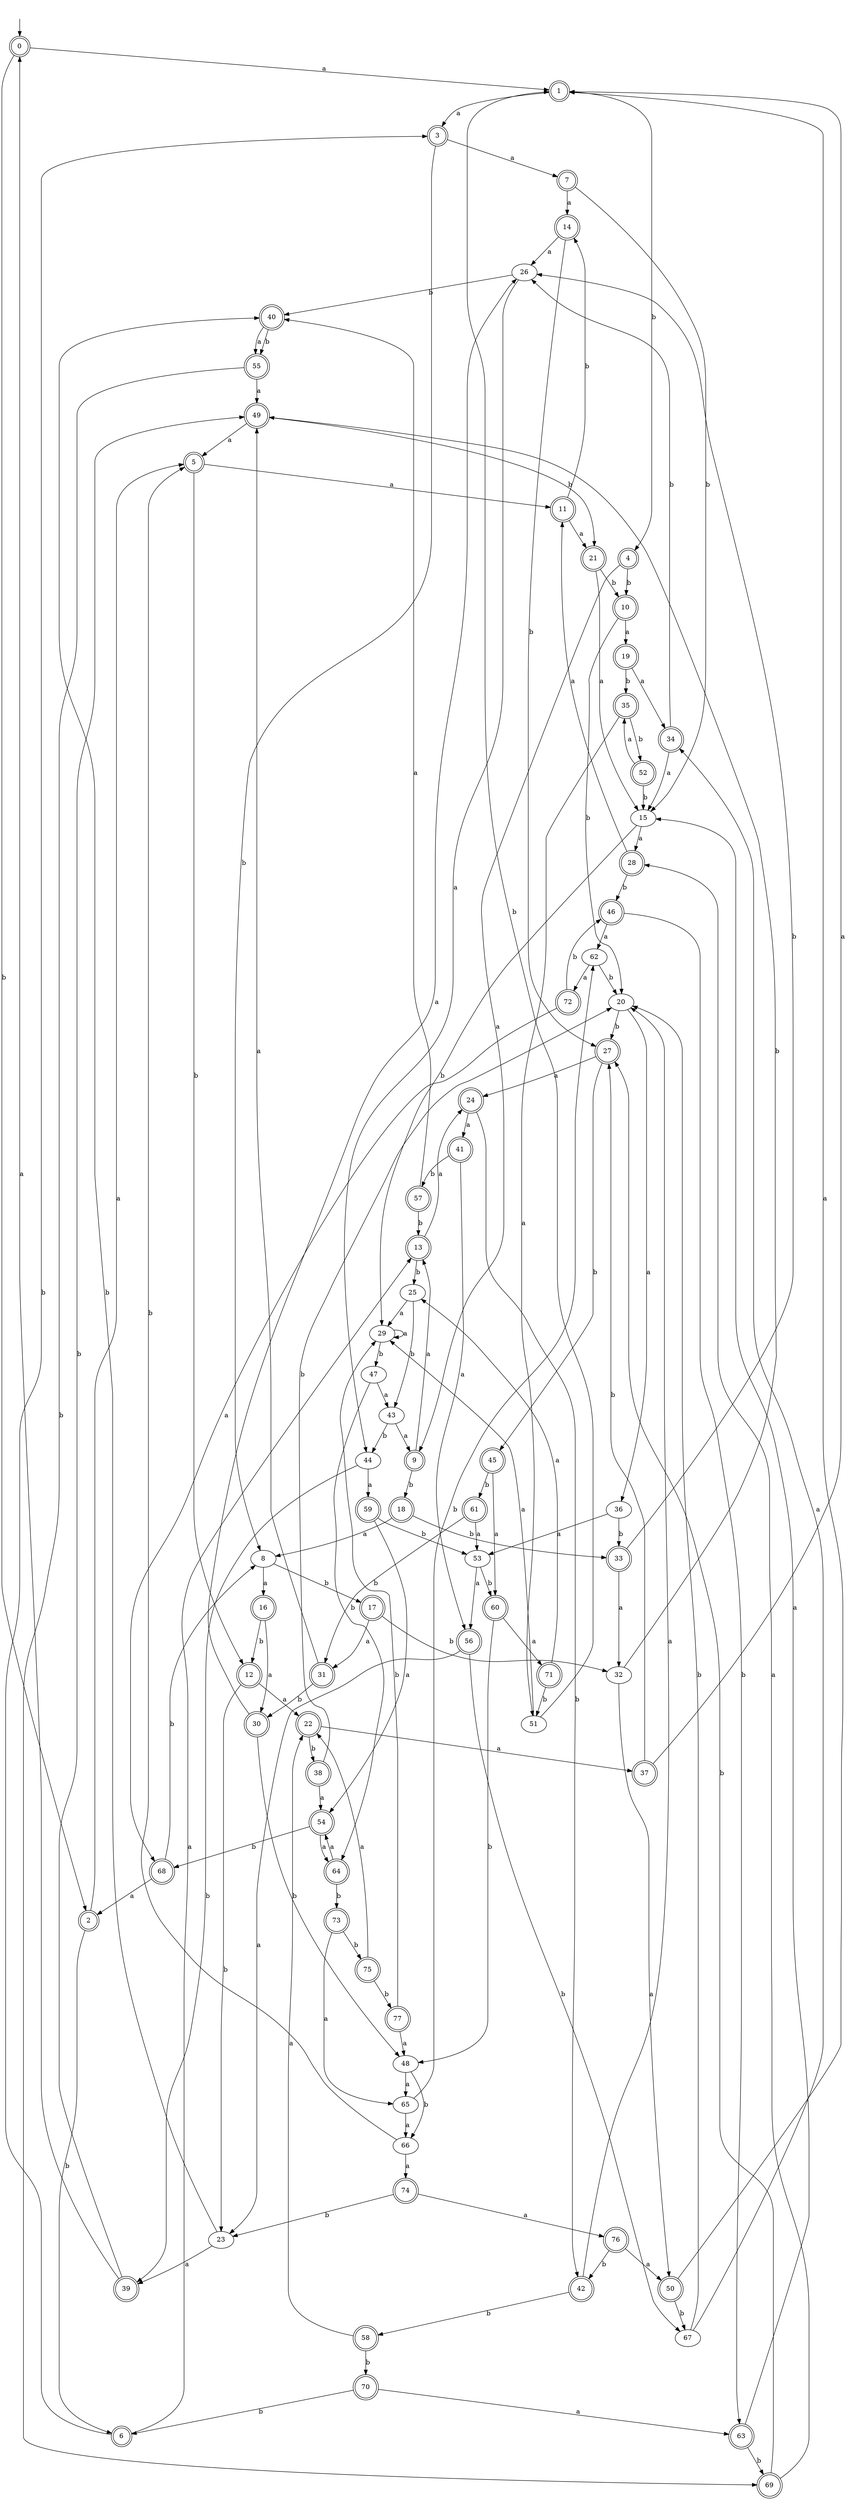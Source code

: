 digraph RandomDFA {
  __start0 [label="", shape=none];
  __start0 -> 0 [label=""];
  0 [shape=circle] [shape=doublecircle]
  0 -> 1 [label="a"]
  0 -> 2 [label="b"]
  1 [shape=doublecircle]
  1 -> 3 [label="a"]
  1 -> 4 [label="b"]
  2 [shape=doublecircle]
  2 -> 5 [label="a"]
  2 -> 6 [label="b"]
  3 [shape=doublecircle]
  3 -> 7 [label="a"]
  3 -> 8 [label="b"]
  4 [shape=doublecircle]
  4 -> 9 [label="a"]
  4 -> 10 [label="b"]
  5 [shape=doublecircle]
  5 -> 11 [label="a"]
  5 -> 12 [label="b"]
  6 [shape=doublecircle]
  6 -> 13 [label="a"]
  6 -> 3 [label="b"]
  7 [shape=doublecircle]
  7 -> 14 [label="a"]
  7 -> 15 [label="b"]
  8
  8 -> 16 [label="a"]
  8 -> 17 [label="b"]
  9 [shape=doublecircle]
  9 -> 13 [label="a"]
  9 -> 18 [label="b"]
  10 [shape=doublecircle]
  10 -> 19 [label="a"]
  10 -> 20 [label="b"]
  11 [shape=doublecircle]
  11 -> 21 [label="a"]
  11 -> 14 [label="b"]
  12 [shape=doublecircle]
  12 -> 22 [label="a"]
  12 -> 23 [label="b"]
  13 [shape=doublecircle]
  13 -> 24 [label="a"]
  13 -> 25 [label="b"]
  14 [shape=doublecircle]
  14 -> 26 [label="a"]
  14 -> 27 [label="b"]
  15
  15 -> 28 [label="a"]
  15 -> 29 [label="b"]
  16 [shape=doublecircle]
  16 -> 30 [label="a"]
  16 -> 12 [label="b"]
  17 [shape=doublecircle]
  17 -> 31 [label="a"]
  17 -> 32 [label="b"]
  18 [shape=doublecircle]
  18 -> 8 [label="a"]
  18 -> 33 [label="b"]
  19 [shape=doublecircle]
  19 -> 34 [label="a"]
  19 -> 35 [label="b"]
  20
  20 -> 36 [label="a"]
  20 -> 27 [label="b"]
  21 [shape=doublecircle]
  21 -> 15 [label="a"]
  21 -> 10 [label="b"]
  22 [shape=doublecircle]
  22 -> 37 [label="a"]
  22 -> 38 [label="b"]
  23
  23 -> 39 [label="a"]
  23 -> 40 [label="b"]
  24 [shape=doublecircle]
  24 -> 41 [label="a"]
  24 -> 42 [label="b"]
  25
  25 -> 29 [label="a"]
  25 -> 43 [label="b"]
  26
  26 -> 44 [label="a"]
  26 -> 40 [label="b"]
  27 [shape=doublecircle]
  27 -> 24 [label="a"]
  27 -> 45 [label="b"]
  28 [shape=doublecircle]
  28 -> 11 [label="a"]
  28 -> 46 [label="b"]
  29
  29 -> 29 [label="a"]
  29 -> 47 [label="b"]
  30 [shape=doublecircle]
  30 -> 26 [label="a"]
  30 -> 48 [label="b"]
  31 [shape=doublecircle]
  31 -> 49 [label="a"]
  31 -> 30 [label="b"]
  32
  32 -> 50 [label="a"]
  32 -> 49 [label="b"]
  33 [shape=doublecircle]
  33 -> 32 [label="a"]
  33 -> 26 [label="b"]
  34 [shape=doublecircle]
  34 -> 15 [label="a"]
  34 -> 26 [label="b"]
  35 [shape=doublecircle]
  35 -> 51 [label="a"]
  35 -> 52 [label="b"]
  36
  36 -> 53 [label="a"]
  36 -> 33 [label="b"]
  37 [shape=doublecircle]
  37 -> 1 [label="a"]
  37 -> 27 [label="b"]
  38 [shape=doublecircle]
  38 -> 54 [label="a"]
  38 -> 20 [label="b"]
  39 [shape=doublecircle]
  39 -> 0 [label="a"]
  39 -> 49 [label="b"]
  40 [shape=doublecircle]
  40 -> 55 [label="a"]
  40 -> 55 [label="b"]
  41 [shape=doublecircle]
  41 -> 56 [label="a"]
  41 -> 57 [label="b"]
  42 [shape=doublecircle]
  42 -> 20 [label="a"]
  42 -> 58 [label="b"]
  43
  43 -> 9 [label="a"]
  43 -> 44 [label="b"]
  44
  44 -> 59 [label="a"]
  44 -> 39 [label="b"]
  45 [shape=doublecircle]
  45 -> 60 [label="a"]
  45 -> 61 [label="b"]
  46 [shape=doublecircle]
  46 -> 62 [label="a"]
  46 -> 63 [label="b"]
  47
  47 -> 43 [label="a"]
  47 -> 64 [label="b"]
  48
  48 -> 65 [label="a"]
  48 -> 66 [label="b"]
  49 [shape=doublecircle]
  49 -> 5 [label="a"]
  49 -> 21 [label="b"]
  50 [shape=doublecircle]
  50 -> 1 [label="a"]
  50 -> 67 [label="b"]
  51
  51 -> 29 [label="a"]
  51 -> 1 [label="b"]
  52 [shape=doublecircle]
  52 -> 35 [label="a"]
  52 -> 15 [label="b"]
  53
  53 -> 56 [label="a"]
  53 -> 60 [label="b"]
  54 [shape=doublecircle]
  54 -> 64 [label="a"]
  54 -> 68 [label="b"]
  55 [shape=doublecircle]
  55 -> 49 [label="a"]
  55 -> 69 [label="b"]
  56 [shape=doublecircle]
  56 -> 23 [label="a"]
  56 -> 67 [label="b"]
  57 [shape=doublecircle]
  57 -> 40 [label="a"]
  57 -> 13 [label="b"]
  58 [shape=doublecircle]
  58 -> 22 [label="a"]
  58 -> 70 [label="b"]
  59 [shape=doublecircle]
  59 -> 54 [label="a"]
  59 -> 53 [label="b"]
  60 [shape=doublecircle]
  60 -> 71 [label="a"]
  60 -> 48 [label="b"]
  61 [shape=doublecircle]
  61 -> 53 [label="a"]
  61 -> 31 [label="b"]
  62
  62 -> 72 [label="a"]
  62 -> 20 [label="b"]
  63 [shape=doublecircle]
  63 -> 15 [label="a"]
  63 -> 69 [label="b"]
  64 [shape=doublecircle]
  64 -> 54 [label="a"]
  64 -> 73 [label="b"]
  65
  65 -> 66 [label="a"]
  65 -> 62 [label="b"]
  66
  66 -> 74 [label="a"]
  66 -> 5 [label="b"]
  67
  67 -> 34 [label="a"]
  67 -> 20 [label="b"]
  68 [shape=doublecircle]
  68 -> 2 [label="a"]
  68 -> 8 [label="b"]
  69 [shape=doublecircle]
  69 -> 28 [label="a"]
  69 -> 27 [label="b"]
  70 [shape=doublecircle]
  70 -> 63 [label="a"]
  70 -> 6 [label="b"]
  71 [shape=doublecircle]
  71 -> 25 [label="a"]
  71 -> 51 [label="b"]
  72 [shape=doublecircle]
  72 -> 68 [label="a"]
  72 -> 46 [label="b"]
  73 [shape=doublecircle]
  73 -> 65 [label="a"]
  73 -> 75 [label="b"]
  74 [shape=doublecircle]
  74 -> 76 [label="a"]
  74 -> 23 [label="b"]
  75 [shape=doublecircle]
  75 -> 22 [label="a"]
  75 -> 77 [label="b"]
  76 [shape=doublecircle]
  76 -> 50 [label="a"]
  76 -> 42 [label="b"]
  77 [shape=doublecircle]
  77 -> 48 [label="a"]
  77 -> 29 [label="b"]
}
